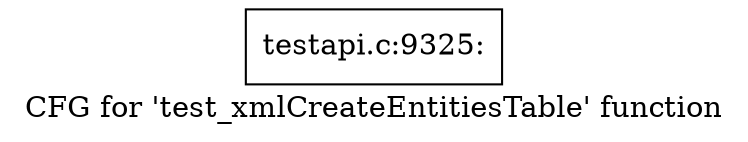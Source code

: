 digraph "CFG for 'test_xmlCreateEntitiesTable' function" {
	label="CFG for 'test_xmlCreateEntitiesTable' function";

	Node0x42ecd10 [shape=record,label="{testapi.c:9325:}"];
}
